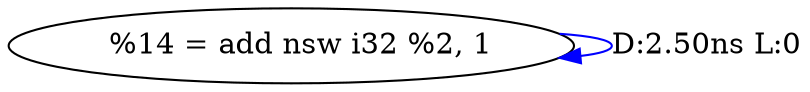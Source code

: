 digraph {
Node0x30f6b90[label="  %14 = add nsw i32 %2, 1"];
Node0x30f6b90 -> Node0x30f6b90[label="D:2.50ns L:0",color=blue];
}
